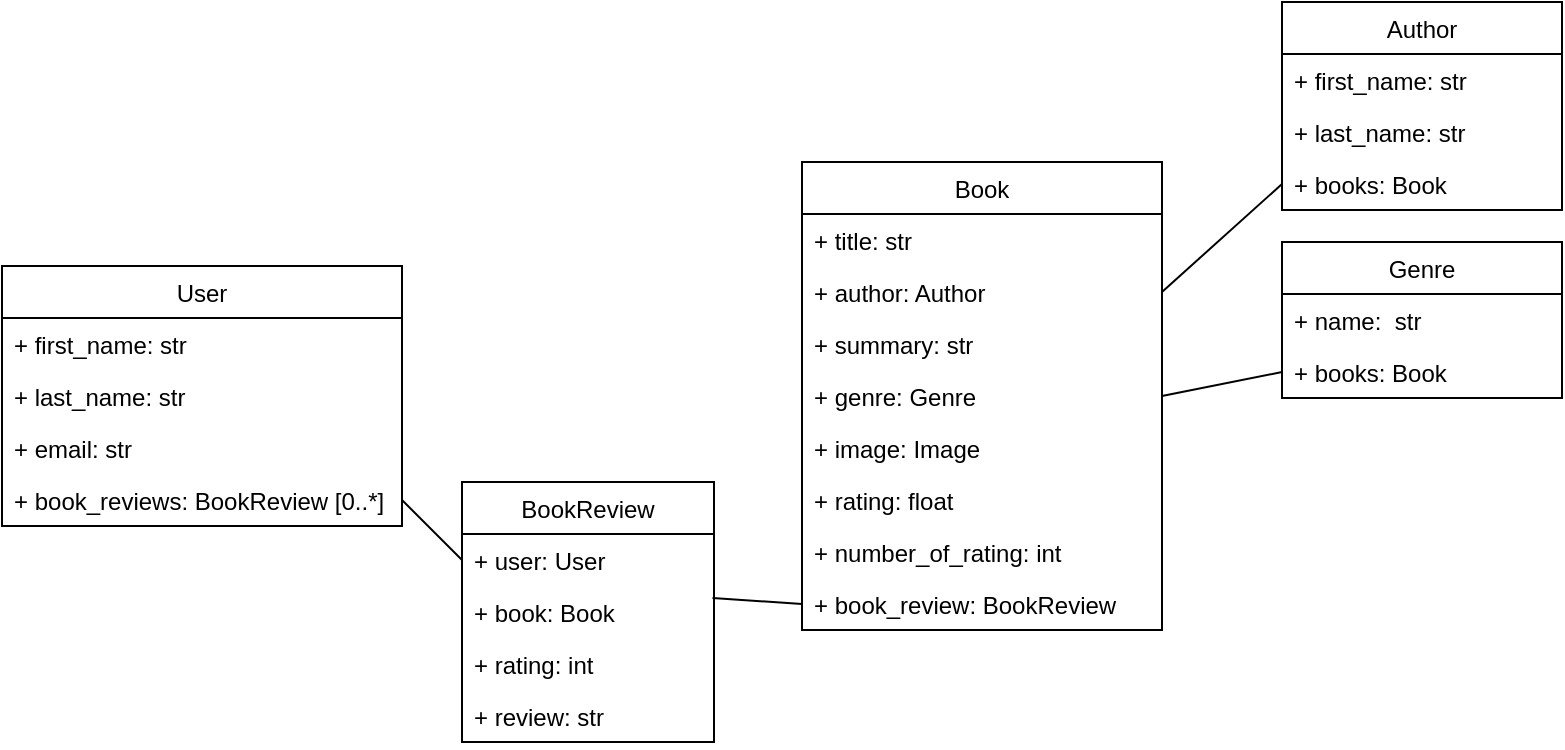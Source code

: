 <mxfile version="20.3.7" type="github">
  <diagram id="s7VfImjHDvYRI_QysGJR" name="Page-1">
    <mxGraphModel dx="1350" dy="736" grid="1" gridSize="10" guides="1" tooltips="1" connect="1" arrows="1" fold="1" page="1" pageScale="1" pageWidth="827" pageHeight="1169" math="0" shadow="0">
      <root>
        <mxCell id="0" />
        <mxCell id="1" parent="0" />
        <mxCell id="cwmqz-rW-tngIg4IeIsU-7" value="Book" style="swimlane;fontStyle=0;childLayout=stackLayout;horizontal=1;startSize=26;fillColor=none;horizontalStack=0;resizeParent=1;resizeParentMax=0;resizeLast=0;collapsible=1;marginBottom=0;" parent="1" vertex="1">
          <mxGeometry x="420" y="120" width="180" height="234" as="geometry" />
        </mxCell>
        <mxCell id="cwmqz-rW-tngIg4IeIsU-8" value="+ title: str" style="text;strokeColor=none;fillColor=none;align=left;verticalAlign=top;spacingLeft=4;spacingRight=4;overflow=hidden;rotatable=0;points=[[0,0.5],[1,0.5]];portConstraint=eastwest;" parent="cwmqz-rW-tngIg4IeIsU-7" vertex="1">
          <mxGeometry y="26" width="180" height="26" as="geometry" />
        </mxCell>
        <mxCell id="cwmqz-rW-tngIg4IeIsU-9" value="+ author: Author" style="text;strokeColor=none;fillColor=none;align=left;verticalAlign=top;spacingLeft=4;spacingRight=4;overflow=hidden;rotatable=0;points=[[0,0.5],[1,0.5]];portConstraint=eastwest;" parent="cwmqz-rW-tngIg4IeIsU-7" vertex="1">
          <mxGeometry y="52" width="180" height="26" as="geometry" />
        </mxCell>
        <mxCell id="cwmqz-rW-tngIg4IeIsU-43" value="+ summary: str" style="text;strokeColor=none;fillColor=none;align=left;verticalAlign=top;spacingLeft=4;spacingRight=4;overflow=hidden;rotatable=0;points=[[0,0.5],[1,0.5]];portConstraint=eastwest;" parent="cwmqz-rW-tngIg4IeIsU-7" vertex="1">
          <mxGeometry y="78" width="180" height="26" as="geometry" />
        </mxCell>
        <mxCell id="cwmqz-rW-tngIg4IeIsU-10" value="+ genre: Genre" style="text;strokeColor=none;fillColor=none;align=left;verticalAlign=top;spacingLeft=4;spacingRight=4;overflow=hidden;rotatable=0;points=[[0,0.5],[1,0.5]];portConstraint=eastwest;" parent="cwmqz-rW-tngIg4IeIsU-7" vertex="1">
          <mxGeometry y="104" width="180" height="26" as="geometry" />
        </mxCell>
        <mxCell id="cwmqz-rW-tngIg4IeIsU-42" value="+ image: Image" style="text;strokeColor=none;fillColor=none;align=left;verticalAlign=top;spacingLeft=4;spacingRight=4;overflow=hidden;rotatable=0;points=[[0,0.5],[1,0.5]];portConstraint=eastwest;" parent="cwmqz-rW-tngIg4IeIsU-7" vertex="1">
          <mxGeometry y="130" width="180" height="26" as="geometry" />
        </mxCell>
        <mxCell id="cwmqz-rW-tngIg4IeIsU-11" value="+ rating: float" style="text;strokeColor=none;fillColor=none;align=left;verticalAlign=top;spacingLeft=4;spacingRight=4;overflow=hidden;rotatable=0;points=[[0,0.5],[1,0.5]];portConstraint=eastwest;" parent="cwmqz-rW-tngIg4IeIsU-7" vertex="1">
          <mxGeometry y="156" width="180" height="26" as="geometry" />
        </mxCell>
        <mxCell id="cwmqz-rW-tngIg4IeIsU-12" value="+ number_of_rating: int" style="text;strokeColor=none;fillColor=none;align=left;verticalAlign=top;spacingLeft=4;spacingRight=4;overflow=hidden;rotatable=0;points=[[0,0.5],[1,0.5]];portConstraint=eastwest;" parent="cwmqz-rW-tngIg4IeIsU-7" vertex="1">
          <mxGeometry y="182" width="180" height="26" as="geometry" />
        </mxCell>
        <mxCell id="cwmqz-rW-tngIg4IeIsU-37" value="+ book_review: BookReview" style="text;strokeColor=none;fillColor=none;align=left;verticalAlign=top;spacingLeft=4;spacingRight=4;overflow=hidden;rotatable=0;points=[[0,0.5],[1,0.5]];portConstraint=eastwest;" parent="cwmqz-rW-tngIg4IeIsU-7" vertex="1">
          <mxGeometry y="208" width="180" height="26" as="geometry" />
        </mxCell>
        <mxCell id="cwmqz-rW-tngIg4IeIsU-16" value="Author" style="swimlane;fontStyle=0;childLayout=stackLayout;horizontal=1;startSize=26;fillColor=none;horizontalStack=0;resizeParent=1;resizeParentMax=0;resizeLast=0;collapsible=1;marginBottom=0;" parent="1" vertex="1">
          <mxGeometry x="660" y="40" width="140" height="104" as="geometry" />
        </mxCell>
        <mxCell id="cwmqz-rW-tngIg4IeIsU-17" value="+ first_name: str" style="text;strokeColor=none;fillColor=none;align=left;verticalAlign=top;spacingLeft=4;spacingRight=4;overflow=hidden;rotatable=0;points=[[0,0.5],[1,0.5]];portConstraint=eastwest;" parent="cwmqz-rW-tngIg4IeIsU-16" vertex="1">
          <mxGeometry y="26" width="140" height="26" as="geometry" />
        </mxCell>
        <mxCell id="cwmqz-rW-tngIg4IeIsU-18" value="+ last_name: str" style="text;strokeColor=none;fillColor=none;align=left;verticalAlign=top;spacingLeft=4;spacingRight=4;overflow=hidden;rotatable=0;points=[[0,0.5],[1,0.5]];portConstraint=eastwest;" parent="cwmqz-rW-tngIg4IeIsU-16" vertex="1">
          <mxGeometry y="52" width="140" height="26" as="geometry" />
        </mxCell>
        <mxCell id="cwmqz-rW-tngIg4IeIsU-19" value="+ books: Book" style="text;strokeColor=none;fillColor=none;align=left;verticalAlign=top;spacingLeft=4;spacingRight=4;overflow=hidden;rotatable=0;points=[[0,0.5],[1,0.5]];portConstraint=eastwest;" parent="cwmqz-rW-tngIg4IeIsU-16" vertex="1">
          <mxGeometry y="78" width="140" height="26" as="geometry" />
        </mxCell>
        <mxCell id="cwmqz-rW-tngIg4IeIsU-20" value="Genre" style="swimlane;fontStyle=0;childLayout=stackLayout;horizontal=1;startSize=26;fillColor=none;horizontalStack=0;resizeParent=1;resizeParentMax=0;resizeLast=0;collapsible=1;marginBottom=0;" parent="1" vertex="1">
          <mxGeometry x="660" y="160" width="140" height="78" as="geometry" />
        </mxCell>
        <mxCell id="cwmqz-rW-tngIg4IeIsU-21" value="+ name:  str" style="text;strokeColor=none;fillColor=none;align=left;verticalAlign=top;spacingLeft=4;spacingRight=4;overflow=hidden;rotatable=0;points=[[0,0.5],[1,0.5]];portConstraint=eastwest;" parent="cwmqz-rW-tngIg4IeIsU-20" vertex="1">
          <mxGeometry y="26" width="140" height="26" as="geometry" />
        </mxCell>
        <mxCell id="cwmqz-rW-tngIg4IeIsU-24" value="+ books: Book" style="text;strokeColor=none;fillColor=none;align=left;verticalAlign=top;spacingLeft=4;spacingRight=4;overflow=hidden;rotatable=0;points=[[0,0.5],[1,0.5]];portConstraint=eastwest;" parent="cwmqz-rW-tngIg4IeIsU-20" vertex="1">
          <mxGeometry y="52" width="140" height="26" as="geometry" />
        </mxCell>
        <mxCell id="cwmqz-rW-tngIg4IeIsU-25" value="User" style="swimlane;fontStyle=0;childLayout=stackLayout;horizontal=1;startSize=26;fillColor=none;horizontalStack=0;resizeParent=1;resizeParentMax=0;resizeLast=0;collapsible=1;marginBottom=0;" parent="1" vertex="1">
          <mxGeometry x="20" y="172" width="200" height="130" as="geometry" />
        </mxCell>
        <mxCell id="cwmqz-rW-tngIg4IeIsU-26" value="+ first_name: str" style="text;strokeColor=none;fillColor=none;align=left;verticalAlign=top;spacingLeft=4;spacingRight=4;overflow=hidden;rotatable=0;points=[[0,0.5],[1,0.5]];portConstraint=eastwest;" parent="cwmqz-rW-tngIg4IeIsU-25" vertex="1">
          <mxGeometry y="26" width="200" height="26" as="geometry" />
        </mxCell>
        <mxCell id="cwmqz-rW-tngIg4IeIsU-27" value="+ last_name: str" style="text;strokeColor=none;fillColor=none;align=left;verticalAlign=top;spacingLeft=4;spacingRight=4;overflow=hidden;rotatable=0;points=[[0,0.5],[1,0.5]];portConstraint=eastwest;" parent="cwmqz-rW-tngIg4IeIsU-25" vertex="1">
          <mxGeometry y="52" width="200" height="26" as="geometry" />
        </mxCell>
        <mxCell id="cwmqz-rW-tngIg4IeIsU-28" value="+ email: str" style="text;strokeColor=none;fillColor=none;align=left;verticalAlign=top;spacingLeft=4;spacingRight=4;overflow=hidden;rotatable=0;points=[[0,0.5],[1,0.5]];portConstraint=eastwest;" parent="cwmqz-rW-tngIg4IeIsU-25" vertex="1">
          <mxGeometry y="78" width="200" height="26" as="geometry" />
        </mxCell>
        <mxCell id="cwmqz-rW-tngIg4IeIsU-36" value="+ book_reviews: BookReview [0..*]" style="text;strokeColor=none;fillColor=none;align=left;verticalAlign=top;spacingLeft=4;spacingRight=4;overflow=hidden;rotatable=0;points=[[0,0.5],[1,0.5]];portConstraint=eastwest;" parent="cwmqz-rW-tngIg4IeIsU-25" vertex="1">
          <mxGeometry y="104" width="200" height="26" as="geometry" />
        </mxCell>
        <mxCell id="cwmqz-rW-tngIg4IeIsU-31" value="BookReview" style="swimlane;fontStyle=0;childLayout=stackLayout;horizontal=1;startSize=26;fillColor=none;horizontalStack=0;resizeParent=1;resizeParentMax=0;resizeLast=0;collapsible=1;marginBottom=0;" parent="1" vertex="1">
          <mxGeometry x="250" y="280" width="126" height="130" as="geometry" />
        </mxCell>
        <mxCell id="cwmqz-rW-tngIg4IeIsU-32" value="+ user: User" style="text;strokeColor=none;fillColor=none;align=left;verticalAlign=top;spacingLeft=4;spacingRight=4;overflow=hidden;rotatable=0;points=[[0,0.5],[1,0.5]];portConstraint=eastwest;" parent="cwmqz-rW-tngIg4IeIsU-31" vertex="1">
          <mxGeometry y="26" width="126" height="26" as="geometry" />
        </mxCell>
        <mxCell id="cwmqz-rW-tngIg4IeIsU-33" value="+ book: Book" style="text;strokeColor=none;fillColor=none;align=left;verticalAlign=top;spacingLeft=4;spacingRight=4;overflow=hidden;rotatable=0;points=[[0,0.5],[1,0.5]];portConstraint=eastwest;" parent="cwmqz-rW-tngIg4IeIsU-31" vertex="1">
          <mxGeometry y="52" width="126" height="26" as="geometry" />
        </mxCell>
        <mxCell id="cwmqz-rW-tngIg4IeIsU-34" value="+ rating: int" style="text;strokeColor=none;fillColor=none;align=left;verticalAlign=top;spacingLeft=4;spacingRight=4;overflow=hidden;rotatable=0;points=[[0,0.5],[1,0.5]];portConstraint=eastwest;" parent="cwmqz-rW-tngIg4IeIsU-31" vertex="1">
          <mxGeometry y="78" width="126" height="26" as="geometry" />
        </mxCell>
        <mxCell id="cwmqz-rW-tngIg4IeIsU-35" value="+ review: str" style="text;strokeColor=none;fillColor=none;align=left;verticalAlign=top;spacingLeft=4;spacingRight=4;overflow=hidden;rotatable=0;points=[[0,0.5],[1,0.5]];portConstraint=eastwest;" parent="cwmqz-rW-tngIg4IeIsU-31" vertex="1">
          <mxGeometry y="104" width="126" height="26" as="geometry" />
        </mxCell>
        <mxCell id="RJtxaGUnomoNqSvJLZFE-1" value="" style="endArrow=none;html=1;rounded=0;exitX=1;exitY=0.5;exitDx=0;exitDy=0;entryX=0;entryY=0.5;entryDx=0;entryDy=0;" edge="1" parent="1" source="cwmqz-rW-tngIg4IeIsU-9" target="cwmqz-rW-tngIg4IeIsU-19">
          <mxGeometry width="50" height="50" relative="1" as="geometry">
            <mxPoint x="390" y="400" as="sourcePoint" />
            <mxPoint x="440" y="350" as="targetPoint" />
            <Array as="points" />
          </mxGeometry>
        </mxCell>
        <mxCell id="RJtxaGUnomoNqSvJLZFE-2" value="" style="endArrow=none;html=1;rounded=0;entryX=1;entryY=0.5;entryDx=0;entryDy=0;exitX=0;exitY=0.5;exitDx=0;exitDy=0;" edge="1" parent="1" source="cwmqz-rW-tngIg4IeIsU-24" target="cwmqz-rW-tngIg4IeIsU-10">
          <mxGeometry width="50" height="50" relative="1" as="geometry">
            <mxPoint x="650" y="230" as="sourcePoint" />
            <mxPoint x="440" y="350" as="targetPoint" />
          </mxGeometry>
        </mxCell>
        <mxCell id="RJtxaGUnomoNqSvJLZFE-4" value="" style="endArrow=none;html=1;rounded=0;entryX=0;entryY=0.5;entryDx=0;entryDy=0;exitX=0.994;exitY=0.231;exitDx=0;exitDy=0;exitPerimeter=0;" edge="1" parent="1" source="cwmqz-rW-tngIg4IeIsU-33" target="cwmqz-rW-tngIg4IeIsU-37">
          <mxGeometry width="50" height="50" relative="1" as="geometry">
            <mxPoint x="390" y="400" as="sourcePoint" />
            <mxPoint x="440" y="350" as="targetPoint" />
          </mxGeometry>
        </mxCell>
        <mxCell id="RJtxaGUnomoNqSvJLZFE-5" value="" style="endArrow=none;html=1;rounded=0;entryX=0;entryY=0.5;entryDx=0;entryDy=0;exitX=1;exitY=0.5;exitDx=0;exitDy=0;" edge="1" parent="1" source="cwmqz-rW-tngIg4IeIsU-36" target="cwmqz-rW-tngIg4IeIsU-32">
          <mxGeometry width="50" height="50" relative="1" as="geometry">
            <mxPoint x="390" y="400" as="sourcePoint" />
            <mxPoint x="440" y="350" as="targetPoint" />
          </mxGeometry>
        </mxCell>
      </root>
    </mxGraphModel>
  </diagram>
</mxfile>
